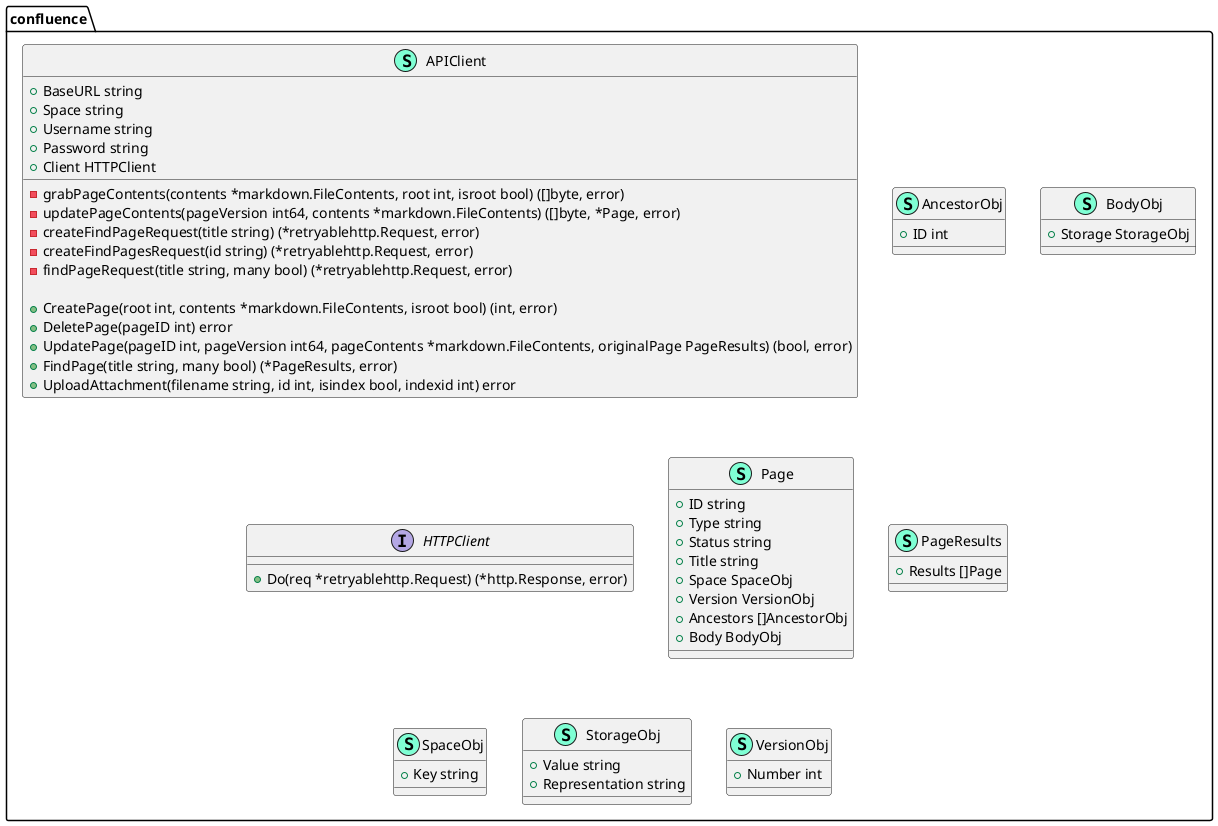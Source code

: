 @startuml
namespace confluence {
    class APIClient << (S,Aquamarine) >> {
        + BaseURL string
        + Space string
        + Username string
        + Password string
        + Client HTTPClient

        - grabPageContents(contents *markdown.FileContents, root int, isroot bool) ([]byte, error)
        - updatePageContents(pageVersion int64, contents *markdown.FileContents) ([]byte, *Page, error)
        - createFindPageRequest(title string) (*retryablehttp.Request, error)
        - createFindPagesRequest(id string) (*retryablehttp.Request, error)
        - findPageRequest(title string, many bool) (*retryablehttp.Request, error)

        + CreatePage(root int, contents *markdown.FileContents, isroot bool) (int, error)
        + DeletePage(pageID int) error
        + UpdatePage(pageID int, pageVersion int64, pageContents *markdown.FileContents, originalPage PageResults) (bool, error)
        + FindPage(title string, many bool) (*PageResults, error)
        + UploadAttachment(filename string, id int, isindex bool, indexid int) error

    }
    class AncestorObj << (S,Aquamarine) >> {
        + ID int

    }
    class BodyObj << (S,Aquamarine) >> {
        + Storage StorageObj

    }
    interface HTTPClient  {
        + Do(req *retryablehttp.Request) (*http.Response, error)

    }
    class Page << (S,Aquamarine) >> {
        + ID string
        + Type string
        + Status string
        + Title string
        + Space SpaceObj
        + Version VersionObj
        + Ancestors []AncestorObj
        + Body BodyObj

    }
    class PageResults << (S,Aquamarine) >> {
        + Results []Page

    }
    class SpaceObj << (S,Aquamarine) >> {
        + Key string

    }
    class StorageObj << (S,Aquamarine) >> {
        + Value string
        + Representation string

    }
    class VersionObj << (S,Aquamarine) >> {
        + Number int

    }
}


@enduml
